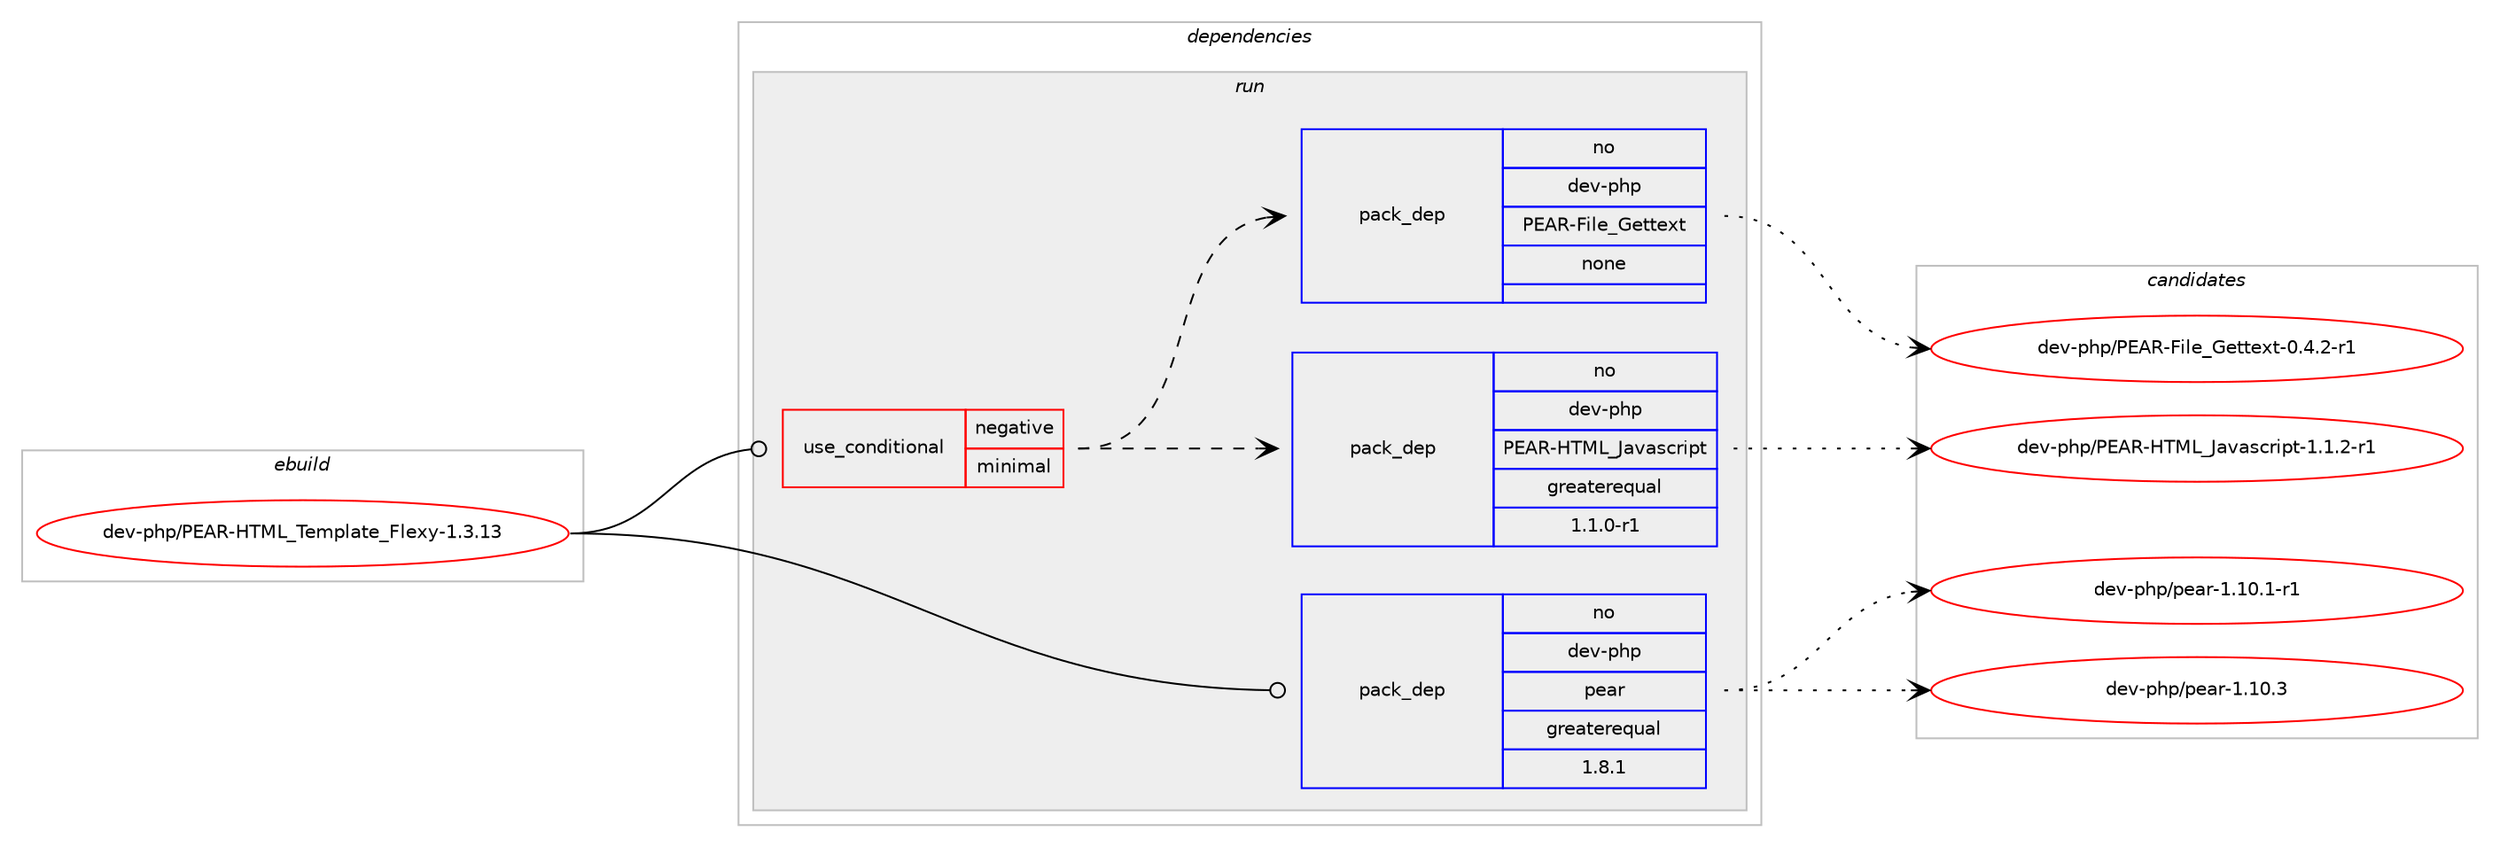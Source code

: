 digraph prolog {

# *************
# Graph options
# *************

newrank=true;
concentrate=true;
compound=true;
graph [rankdir=LR,fontname=Helvetica,fontsize=10,ranksep=1.5];#, ranksep=2.5, nodesep=0.2];
edge  [arrowhead=vee];
node  [fontname=Helvetica,fontsize=10];

# **********
# The ebuild
# **********

subgraph cluster_leftcol {
color=gray;
rank=same;
label=<<i>ebuild</i>>;
id [label="dev-php/PEAR-HTML_Template_Flexy-1.3.13", color=red, width=4, href="../dev-php/PEAR-HTML_Template_Flexy-1.3.13.svg"];
}

# ****************
# The dependencies
# ****************

subgraph cluster_midcol {
color=gray;
label=<<i>dependencies</i>>;
subgraph cluster_compile {
fillcolor="#eeeeee";
style=filled;
label=<<i>compile</i>>;
}
subgraph cluster_compileandrun {
fillcolor="#eeeeee";
style=filled;
label=<<i>compile and run</i>>;
}
subgraph cluster_run {
fillcolor="#eeeeee";
style=filled;
label=<<i>run</i>>;
subgraph cond369234 {
dependency1392363 [label=<<TABLE BORDER="0" CELLBORDER="1" CELLSPACING="0" CELLPADDING="4"><TR><TD ROWSPAN="3" CELLPADDING="10">use_conditional</TD></TR><TR><TD>negative</TD></TR><TR><TD>minimal</TD></TR></TABLE>>, shape=none, color=red];
subgraph pack1000062 {
dependency1392364 [label=<<TABLE BORDER="0" CELLBORDER="1" CELLSPACING="0" CELLPADDING="4" WIDTH="220"><TR><TD ROWSPAN="6" CELLPADDING="30">pack_dep</TD></TR><TR><TD WIDTH="110">no</TD></TR><TR><TD>dev-php</TD></TR><TR><TD>PEAR-HTML_Javascript</TD></TR><TR><TD>greaterequal</TD></TR><TR><TD>1.1.0-r1</TD></TR></TABLE>>, shape=none, color=blue];
}
dependency1392363:e -> dependency1392364:w [weight=20,style="dashed",arrowhead="vee"];
subgraph pack1000063 {
dependency1392365 [label=<<TABLE BORDER="0" CELLBORDER="1" CELLSPACING="0" CELLPADDING="4" WIDTH="220"><TR><TD ROWSPAN="6" CELLPADDING="30">pack_dep</TD></TR><TR><TD WIDTH="110">no</TD></TR><TR><TD>dev-php</TD></TR><TR><TD>PEAR-File_Gettext</TD></TR><TR><TD>none</TD></TR><TR><TD></TD></TR></TABLE>>, shape=none, color=blue];
}
dependency1392363:e -> dependency1392365:w [weight=20,style="dashed",arrowhead="vee"];
}
id:e -> dependency1392363:w [weight=20,style="solid",arrowhead="odot"];
subgraph pack1000064 {
dependency1392366 [label=<<TABLE BORDER="0" CELLBORDER="1" CELLSPACING="0" CELLPADDING="4" WIDTH="220"><TR><TD ROWSPAN="6" CELLPADDING="30">pack_dep</TD></TR><TR><TD WIDTH="110">no</TD></TR><TR><TD>dev-php</TD></TR><TR><TD>pear</TD></TR><TR><TD>greaterequal</TD></TR><TR><TD>1.8.1</TD></TR></TABLE>>, shape=none, color=blue];
}
id:e -> dependency1392366:w [weight=20,style="solid",arrowhead="odot"];
}
}

# **************
# The candidates
# **************

subgraph cluster_choices {
rank=same;
color=gray;
label=<<i>candidates</i>>;

subgraph choice1000062 {
color=black;
nodesep=1;
choice100101118451121041124780696582457284777695749711897115991141051121164549464946504511449 [label="dev-php/PEAR-HTML_Javascript-1.1.2-r1", color=red, width=4,href="../dev-php/PEAR-HTML_Javascript-1.1.2-r1.svg"];
dependency1392364:e -> choice100101118451121041124780696582457284777695749711897115991141051121164549464946504511449:w [style=dotted,weight="100"];
}
subgraph choice1000063 {
color=black;
nodesep=1;
choice100101118451121041124780696582457010510810195711011161161011201164548465246504511449 [label="dev-php/PEAR-File_Gettext-0.4.2-r1", color=red, width=4,href="../dev-php/PEAR-File_Gettext-0.4.2-r1.svg"];
dependency1392365:e -> choice100101118451121041124780696582457010510810195711011161161011201164548465246504511449:w [style=dotted,weight="100"];
}
subgraph choice1000064 {
color=black;
nodesep=1;
choice100101118451121041124711210197114454946494846494511449 [label="dev-php/pear-1.10.1-r1", color=red, width=4,href="../dev-php/pear-1.10.1-r1.svg"];
choice10010111845112104112471121019711445494649484651 [label="dev-php/pear-1.10.3", color=red, width=4,href="../dev-php/pear-1.10.3.svg"];
dependency1392366:e -> choice100101118451121041124711210197114454946494846494511449:w [style=dotted,weight="100"];
dependency1392366:e -> choice10010111845112104112471121019711445494649484651:w [style=dotted,weight="100"];
}
}

}
